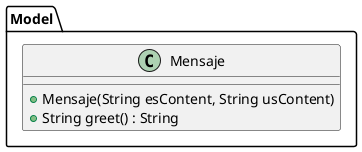 @startuml

package Model {
        class Mensaje {
                + Mensaje(String esContent, String usContent)
                + String greet() : String
        }
}

@enduml
